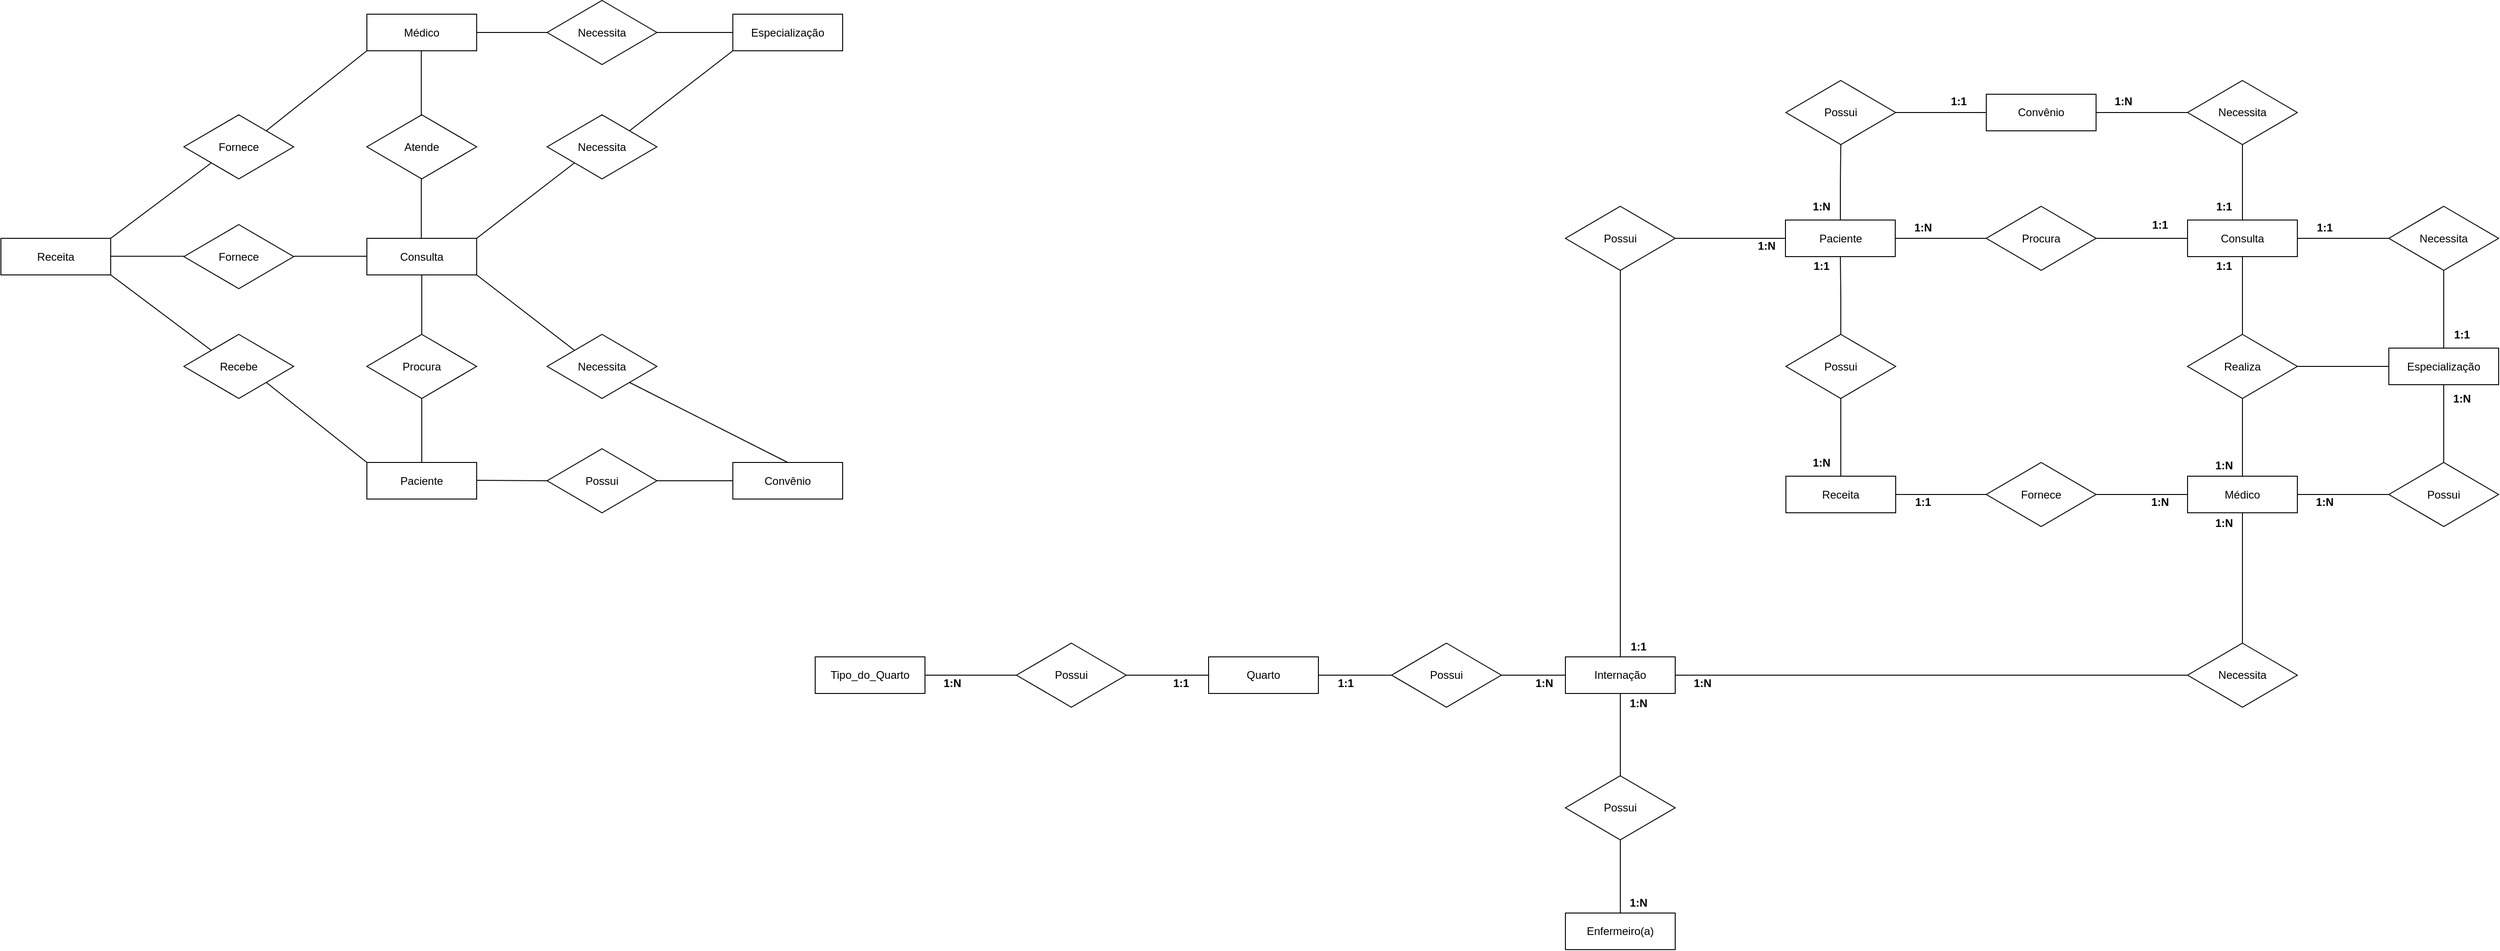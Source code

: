 <mxfile version="24.4.8" type="github">
  <diagram id="C5RBs43oDa-KdzZeNtuy" name="Page-1">
    <mxGraphModel dx="3098" dy="1444" grid="1" gridSize="10" guides="1" tooltips="1" connect="1" arrows="0" fold="1" page="1" pageScale="1" pageWidth="827" pageHeight="1169" math="0" shadow="0">
      <root>
        <mxCell id="WIyWlLk6GJQsqaUBKTNV-0" />
        <mxCell id="WIyWlLk6GJQsqaUBKTNV-1" parent="WIyWlLk6GJQsqaUBKTNV-0" />
        <mxCell id="VRcdZGzrIykz-bCl830E-0" value="Consulta" style="rounded=0;whiteSpace=wrap;html=1;" parent="WIyWlLk6GJQsqaUBKTNV-1" vertex="1">
          <mxGeometry x="-430" y="542.5" width="120" height="40" as="geometry" />
        </mxCell>
        <mxCell id="VRcdZGzrIykz-bCl830E-1" value="Médico" style="rounded=0;whiteSpace=wrap;html=1;" parent="WIyWlLk6GJQsqaUBKTNV-1" vertex="1">
          <mxGeometry x="-430" y="297.5" width="120" height="40" as="geometry" />
        </mxCell>
        <mxCell id="VRcdZGzrIykz-bCl830E-2" value="Receita" style="rounded=0;whiteSpace=wrap;html=1;" parent="WIyWlLk6GJQsqaUBKTNV-1" vertex="1">
          <mxGeometry x="-830" y="542.5" width="120" height="40" as="geometry" />
        </mxCell>
        <mxCell id="VRcdZGzrIykz-bCl830E-3" value="Paciente" style="rounded=0;whiteSpace=wrap;html=1;" parent="WIyWlLk6GJQsqaUBKTNV-1" vertex="1">
          <mxGeometry x="-430" y="787.5" width="120" height="40" as="geometry" />
        </mxCell>
        <mxCell id="VRcdZGzrIykz-bCl830E-4" value="Convênio" style="rounded=0;whiteSpace=wrap;html=1;" parent="WIyWlLk6GJQsqaUBKTNV-1" vertex="1">
          <mxGeometry x="-30" y="787.5" width="120" height="40" as="geometry" />
        </mxCell>
        <mxCell id="VRcdZGzrIykz-bCl830E-5" value="Especialização" style="rounded=0;whiteSpace=wrap;html=1;" parent="WIyWlLk6GJQsqaUBKTNV-1" vertex="1">
          <mxGeometry x="-30" y="297.5" width="120" height="40" as="geometry" />
        </mxCell>
        <mxCell id="VRcdZGzrIykz-bCl830E-7" value="Atende" style="rhombus;whiteSpace=wrap;html=1;" parent="WIyWlLk6GJQsqaUBKTNV-1" vertex="1">
          <mxGeometry x="-430" y="407.5" width="120" height="70" as="geometry" />
        </mxCell>
        <mxCell id="VRcdZGzrIykz-bCl830E-9" value="Fornece" style="rhombus;whiteSpace=wrap;html=1;" parent="WIyWlLk6GJQsqaUBKTNV-1" vertex="1">
          <mxGeometry x="-630" y="527.5" width="120" height="70" as="geometry" />
        </mxCell>
        <mxCell id="VRcdZGzrIykz-bCl830E-10" value="Procura" style="rhombus;whiteSpace=wrap;html=1;" parent="WIyWlLk6GJQsqaUBKTNV-1" vertex="1">
          <mxGeometry x="-430" y="647.5" width="120" height="70" as="geometry" />
        </mxCell>
        <mxCell id="VRcdZGzrIykz-bCl830E-11" value="Necessita" style="rhombus;whiteSpace=wrap;html=1;" parent="WIyWlLk6GJQsqaUBKTNV-1" vertex="1">
          <mxGeometry x="-233" y="407.5" width="120" height="70" as="geometry" />
        </mxCell>
        <mxCell id="VRcdZGzrIykz-bCl830E-12" value="Possui" style="rhombus;whiteSpace=wrap;html=1;" parent="WIyWlLk6GJQsqaUBKTNV-1" vertex="1">
          <mxGeometry x="-233" y="772.5" width="120" height="70" as="geometry" />
        </mxCell>
        <mxCell id="VRcdZGzrIykz-bCl830E-23" value="" style="endArrow=none;html=1;rounded=0;exitX=0;exitY=0.5;exitDx=0;exitDy=0;entryX=1;entryY=0.5;entryDx=0;entryDy=0;" parent="WIyWlLk6GJQsqaUBKTNV-1" source="VRcdZGzrIykz-bCl830E-4" target="VRcdZGzrIykz-bCl830E-12" edge="1">
          <mxGeometry width="50" height="50" relative="1" as="geometry">
            <mxPoint x="-420" y="607.5" as="sourcePoint" />
            <mxPoint x="-370" y="557.5" as="targetPoint" />
          </mxGeometry>
        </mxCell>
        <mxCell id="VRcdZGzrIykz-bCl830E-24" value="" style="endArrow=none;html=1;rounded=0;entryX=0;entryY=0.5;entryDx=0;entryDy=0;" parent="WIyWlLk6GJQsqaUBKTNV-1" target="VRcdZGzrIykz-bCl830E-12" edge="1">
          <mxGeometry width="50" height="50" relative="1" as="geometry">
            <mxPoint x="-310" y="807" as="sourcePoint" />
            <mxPoint x="-230" y="807" as="targetPoint" />
          </mxGeometry>
        </mxCell>
        <mxCell id="VRcdZGzrIykz-bCl830E-27" value="" style="endArrow=none;html=1;rounded=0;entryX=0.5;entryY=1;entryDx=0;entryDy=0;exitX=0.5;exitY=0;exitDx=0;exitDy=0;" parent="WIyWlLk6GJQsqaUBKTNV-1" source="VRcdZGzrIykz-bCl830E-3" target="VRcdZGzrIykz-bCl830E-10" edge="1">
          <mxGeometry width="50" height="50" relative="1" as="geometry">
            <mxPoint x="-300" y="817.5" as="sourcePoint" />
            <mxPoint x="-220" y="817.5" as="targetPoint" />
          </mxGeometry>
        </mxCell>
        <mxCell id="VRcdZGzrIykz-bCl830E-28" value="" style="endArrow=none;html=1;rounded=0;entryX=0.5;entryY=1;entryDx=0;entryDy=0;exitX=0.5;exitY=0;exitDx=0;exitDy=0;" parent="WIyWlLk6GJQsqaUBKTNV-1" source="VRcdZGzrIykz-bCl830E-10" target="VRcdZGzrIykz-bCl830E-0" edge="1">
          <mxGeometry width="50" height="50" relative="1" as="geometry">
            <mxPoint x="-360" y="797.5" as="sourcePoint" />
            <mxPoint x="-360" y="727.5" as="targetPoint" />
          </mxGeometry>
        </mxCell>
        <mxCell id="VRcdZGzrIykz-bCl830E-29" value="" style="endArrow=none;html=1;rounded=0;entryX=0.5;entryY=1;entryDx=0;entryDy=0;exitX=0.5;exitY=0;exitDx=0;exitDy=0;" parent="WIyWlLk6GJQsqaUBKTNV-1" edge="1">
          <mxGeometry width="50" height="50" relative="1" as="geometry">
            <mxPoint x="-370.53" y="542.5" as="sourcePoint" />
            <mxPoint x="-370.53" y="477.5" as="targetPoint" />
          </mxGeometry>
        </mxCell>
        <mxCell id="VRcdZGzrIykz-bCl830E-30" value="" style="endArrow=none;html=1;rounded=0;entryX=0.5;entryY=1;entryDx=0;entryDy=0;exitX=0.5;exitY=0;exitDx=0;exitDy=0;" parent="WIyWlLk6GJQsqaUBKTNV-1" edge="1">
          <mxGeometry width="50" height="50" relative="1" as="geometry">
            <mxPoint x="-370.53" y="407.5" as="sourcePoint" />
            <mxPoint x="-370.53" y="337.5" as="targetPoint" />
          </mxGeometry>
        </mxCell>
        <mxCell id="VRcdZGzrIykz-bCl830E-32" value="" style="endArrow=none;html=1;rounded=0;entryX=0;entryY=1;entryDx=0;entryDy=0;exitX=1;exitY=0;exitDx=0;exitDy=0;" parent="WIyWlLk6GJQsqaUBKTNV-1" source="VRcdZGzrIykz-bCl830E-0" target="VRcdZGzrIykz-bCl830E-11" edge="1">
          <mxGeometry width="50" height="50" relative="1" as="geometry">
            <mxPoint x="-310" y="561.97" as="sourcePoint" />
            <mxPoint x="-230" y="561.97" as="targetPoint" />
          </mxGeometry>
        </mxCell>
        <mxCell id="VRcdZGzrIykz-bCl830E-35" value="" style="endArrow=none;html=1;rounded=0;exitX=1;exitY=0;exitDx=0;exitDy=0;entryX=0;entryY=1;entryDx=0;entryDy=0;" parent="WIyWlLk6GJQsqaUBKTNV-1" source="VRcdZGzrIykz-bCl830E-11" target="VRcdZGzrIykz-bCl830E-5" edge="1">
          <mxGeometry width="50" height="50" relative="1" as="geometry">
            <mxPoint x="-110" y="561.97" as="sourcePoint" />
            <mxPoint x="-30" y="561.97" as="targetPoint" />
          </mxGeometry>
        </mxCell>
        <mxCell id="VRcdZGzrIykz-bCl830E-37" value="" style="endArrow=none;html=1;rounded=0;entryX=0;entryY=0.5;entryDx=0;entryDy=0;exitX=1;exitY=0.5;exitDx=0;exitDy=0;" parent="WIyWlLk6GJQsqaUBKTNV-1" edge="1">
          <mxGeometry width="50" height="50" relative="1" as="geometry">
            <mxPoint x="-510" y="562.07" as="sourcePoint" />
            <mxPoint x="-430" y="562.07" as="targetPoint" />
          </mxGeometry>
        </mxCell>
        <mxCell id="VRcdZGzrIykz-bCl830E-38" value="" style="endArrow=none;html=1;rounded=0;exitX=1;exitY=0.5;exitDx=0;exitDy=0;entryX=0;entryY=0.5;entryDx=0;entryDy=0;" parent="WIyWlLk6GJQsqaUBKTNV-1" edge="1">
          <mxGeometry width="50" height="50" relative="1" as="geometry">
            <mxPoint x="-710" y="562.07" as="sourcePoint" />
            <mxPoint x="-630" y="562.07" as="targetPoint" />
          </mxGeometry>
        </mxCell>
        <mxCell id="VRcdZGzrIykz-bCl830E-39" value="Necessita" style="rhombus;whiteSpace=wrap;html=1;" parent="WIyWlLk6GJQsqaUBKTNV-1" vertex="1">
          <mxGeometry x="-233" y="282.5" width="120" height="70" as="geometry" />
        </mxCell>
        <mxCell id="VRcdZGzrIykz-bCl830E-40" value="" style="endArrow=none;html=1;rounded=0;entryX=1;entryY=0.5;entryDx=0;entryDy=0;exitX=0;exitY=0.5;exitDx=0;exitDy=0;" parent="WIyWlLk6GJQsqaUBKTNV-1" source="VRcdZGzrIykz-bCl830E-39" target="VRcdZGzrIykz-bCl830E-1" edge="1">
          <mxGeometry width="50" height="50" relative="1" as="geometry">
            <mxPoint x="-280" y="417.5" as="sourcePoint" />
            <mxPoint x="-230" y="367.5" as="targetPoint" />
          </mxGeometry>
        </mxCell>
        <mxCell id="VRcdZGzrIykz-bCl830E-41" value="" style="endArrow=none;html=1;rounded=0;entryX=1;entryY=0.5;entryDx=0;entryDy=0;exitX=0;exitY=0.5;exitDx=0;exitDy=0;" parent="WIyWlLk6GJQsqaUBKTNV-1" source="VRcdZGzrIykz-bCl830E-5" target="VRcdZGzrIykz-bCl830E-39" edge="1">
          <mxGeometry width="50" height="50" relative="1" as="geometry">
            <mxPoint x="-60" y="562.5" as="sourcePoint" />
            <mxPoint x="-140" y="457.5" as="targetPoint" />
          </mxGeometry>
        </mxCell>
        <mxCell id="VRcdZGzrIykz-bCl830E-43" value="Recebe" style="rhombus;whiteSpace=wrap;html=1;" parent="WIyWlLk6GJQsqaUBKTNV-1" vertex="1">
          <mxGeometry x="-630" y="647.5" width="120" height="70" as="geometry" />
        </mxCell>
        <mxCell id="VRcdZGzrIykz-bCl830E-44" value="" style="endArrow=none;html=1;rounded=0;exitX=0;exitY=0;exitDx=0;exitDy=0;entryX=1;entryY=1;entryDx=0;entryDy=0;" parent="WIyWlLk6GJQsqaUBKTNV-1" source="VRcdZGzrIykz-bCl830E-43" target="VRcdZGzrIykz-bCl830E-2" edge="1">
          <mxGeometry width="50" height="50" relative="1" as="geometry">
            <mxPoint x="-640" y="675.5" as="sourcePoint" />
            <mxPoint x="-770" y="582.5" as="targetPoint" />
          </mxGeometry>
        </mxCell>
        <mxCell id="VRcdZGzrIykz-bCl830E-45" value="" style="endArrow=none;html=1;rounded=0;entryX=1;entryY=1;entryDx=0;entryDy=0;exitX=0;exitY=0;exitDx=0;exitDy=0;" parent="WIyWlLk6GJQsqaUBKTNV-1" source="VRcdZGzrIykz-bCl830E-3" target="VRcdZGzrIykz-bCl830E-43" edge="1">
          <mxGeometry width="50" height="50" relative="1" as="geometry">
            <mxPoint x="-420" y="787.5" as="sourcePoint" />
            <mxPoint x="-590" y="704.5" as="targetPoint" />
          </mxGeometry>
        </mxCell>
        <mxCell id="VRcdZGzrIykz-bCl830E-52" value="Fornece" style="rhombus;whiteSpace=wrap;html=1;" parent="WIyWlLk6GJQsqaUBKTNV-1" vertex="1">
          <mxGeometry x="-630" y="407.5" width="120" height="70" as="geometry" />
        </mxCell>
        <mxCell id="VRcdZGzrIykz-bCl830E-54" value="Necessita" style="rhombus;whiteSpace=wrap;html=1;" parent="WIyWlLk6GJQsqaUBKTNV-1" vertex="1">
          <mxGeometry x="-233" y="647.5" width="120" height="70" as="geometry" />
        </mxCell>
        <mxCell id="VRcdZGzrIykz-bCl830E-55" value="" style="endArrow=none;html=1;rounded=0;entryX=1;entryY=1;entryDx=0;entryDy=0;exitX=0;exitY=0;exitDx=0;exitDy=0;" parent="WIyWlLk6GJQsqaUBKTNV-1" source="VRcdZGzrIykz-bCl830E-54" target="VRcdZGzrIykz-bCl830E-0" edge="1">
          <mxGeometry width="50" height="50" relative="1" as="geometry">
            <mxPoint x="-420" y="647.5" as="sourcePoint" />
            <mxPoint x="-370" y="597.5" as="targetPoint" />
          </mxGeometry>
        </mxCell>
        <mxCell id="VRcdZGzrIykz-bCl830E-56" value="" style="endArrow=none;html=1;rounded=0;entryX=1;entryY=1;entryDx=0;entryDy=0;exitX=0.5;exitY=0;exitDx=0;exitDy=0;" parent="WIyWlLk6GJQsqaUBKTNV-1" source="VRcdZGzrIykz-bCl830E-4" target="VRcdZGzrIykz-bCl830E-54" edge="1">
          <mxGeometry width="50" height="50" relative="1" as="geometry">
            <mxPoint x="-23" y="772.5" as="sourcePoint" />
            <mxPoint x="-130" y="689.5" as="targetPoint" />
          </mxGeometry>
        </mxCell>
        <mxCell id="VRcdZGzrIykz-bCl830E-57" value="" style="endArrow=none;html=1;rounded=0;entryX=0;entryY=1;entryDx=0;entryDy=0;exitX=1;exitY=0;exitDx=0;exitDy=0;" parent="WIyWlLk6GJQsqaUBKTNV-1" source="VRcdZGzrIykz-bCl830E-2" target="VRcdZGzrIykz-bCl830E-52" edge="1">
          <mxGeometry width="50" height="50" relative="1" as="geometry">
            <mxPoint x="-420" y="547.5" as="sourcePoint" />
            <mxPoint x="-370" y="497.5" as="targetPoint" />
          </mxGeometry>
        </mxCell>
        <mxCell id="VRcdZGzrIykz-bCl830E-58" value="" style="endArrow=none;html=1;rounded=0;entryX=0;entryY=1;entryDx=0;entryDy=0;exitX=1;exitY=0;exitDx=0;exitDy=0;" parent="WIyWlLk6GJQsqaUBKTNV-1" source="VRcdZGzrIykz-bCl830E-52" target="VRcdZGzrIykz-bCl830E-1" edge="1">
          <mxGeometry width="50" height="50" relative="1" as="geometry">
            <mxPoint x="-420" y="547.5" as="sourcePoint" />
            <mxPoint x="-370" y="497.5" as="targetPoint" />
          </mxGeometry>
        </mxCell>
        <mxCell id="s0CD7jwfxF-7KGbpr1Eo-34" style="edgeStyle=orthogonalEdgeStyle;rounded=0;orthogonalLoop=1;jettySize=auto;html=1;exitX=0;exitY=0.5;exitDx=0;exitDy=0;entryX=1;entryY=0.5;entryDx=0;entryDy=0;endArrow=none;endFill=0;" edge="1" parent="WIyWlLk6GJQsqaUBKTNV-1" source="s0CD7jwfxF-7KGbpr1Eo-0" target="s0CD7jwfxF-7KGbpr1Eo-7">
          <mxGeometry relative="1" as="geometry" />
        </mxCell>
        <mxCell id="s0CD7jwfxF-7KGbpr1Eo-36" style="edgeStyle=orthogonalEdgeStyle;rounded=0;orthogonalLoop=1;jettySize=auto;html=1;exitX=0.5;exitY=1;exitDx=0;exitDy=0;entryX=0.5;entryY=0;entryDx=0;entryDy=0;endArrow=none;endFill=0;" edge="1" parent="WIyWlLk6GJQsqaUBKTNV-1" source="s0CD7jwfxF-7KGbpr1Eo-0" target="s0CD7jwfxF-7KGbpr1Eo-1">
          <mxGeometry relative="1" as="geometry" />
        </mxCell>
        <mxCell id="s0CD7jwfxF-7KGbpr1Eo-0" value="Consulta" style="rounded=0;whiteSpace=wrap;html=1;" vertex="1" parent="WIyWlLk6GJQsqaUBKTNV-1">
          <mxGeometry x="1560" y="522.5" width="120" height="40" as="geometry" />
        </mxCell>
        <mxCell id="s0CD7jwfxF-7KGbpr1Eo-24" style="edgeStyle=orthogonalEdgeStyle;rounded=0;orthogonalLoop=1;jettySize=auto;html=1;exitX=1;exitY=0.5;exitDx=0;exitDy=0;entryX=0;entryY=0.5;entryDx=0;entryDy=0;endArrow=none;endFill=0;" edge="1" parent="WIyWlLk6GJQsqaUBKTNV-1" source="s0CD7jwfxF-7KGbpr1Eo-1" target="s0CD7jwfxF-7KGbpr1Eo-10">
          <mxGeometry relative="1" as="geometry" />
        </mxCell>
        <mxCell id="s0CD7jwfxF-7KGbpr1Eo-37" style="edgeStyle=orthogonalEdgeStyle;rounded=0;orthogonalLoop=1;jettySize=auto;html=1;exitX=0.5;exitY=1;exitDx=0;exitDy=0;entryX=0.5;entryY=0;entryDx=0;entryDy=0;endArrow=none;endFill=0;" edge="1" parent="WIyWlLk6GJQsqaUBKTNV-1" source="s0CD7jwfxF-7KGbpr1Eo-1" target="s0CD7jwfxF-7KGbpr1Eo-8">
          <mxGeometry relative="1" as="geometry" />
        </mxCell>
        <mxCell id="s0CD7jwfxF-7KGbpr1Eo-1" value="Realiza" style="rhombus;whiteSpace=wrap;html=1;" vertex="1" parent="WIyWlLk6GJQsqaUBKTNV-1">
          <mxGeometry x="1560" y="647.5" width="120" height="70" as="geometry" />
        </mxCell>
        <mxCell id="s0CD7jwfxF-7KGbpr1Eo-29" style="edgeStyle=orthogonalEdgeStyle;rounded=0;orthogonalLoop=1;jettySize=auto;html=1;exitX=0.5;exitY=0;exitDx=0;exitDy=0;entryX=0.5;entryY=1;entryDx=0;entryDy=0;endArrow=none;endFill=0;" edge="1" parent="WIyWlLk6GJQsqaUBKTNV-1" source="s0CD7jwfxF-7KGbpr1Eo-2" target="s0CD7jwfxF-7KGbpr1Eo-5">
          <mxGeometry relative="1" as="geometry" />
        </mxCell>
        <mxCell id="s0CD7jwfxF-7KGbpr1Eo-2" value="Paciente" style="rounded=0;whiteSpace=wrap;html=1;" vertex="1" parent="WIyWlLk6GJQsqaUBKTNV-1">
          <mxGeometry x="1120.5" y="522.5" width="120" height="40" as="geometry" />
        </mxCell>
        <mxCell id="s0CD7jwfxF-7KGbpr1Eo-31" style="edgeStyle=orthogonalEdgeStyle;rounded=0;orthogonalLoop=1;jettySize=auto;html=1;exitX=1;exitY=0.5;exitDx=0;exitDy=0;entryX=0;entryY=0.5;entryDx=0;entryDy=0;endArrow=none;endFill=0;" edge="1" parent="WIyWlLk6GJQsqaUBKTNV-1" source="s0CD7jwfxF-7KGbpr1Eo-4" target="s0CD7jwfxF-7KGbpr1Eo-14">
          <mxGeometry relative="1" as="geometry" />
        </mxCell>
        <mxCell id="s0CD7jwfxF-7KGbpr1Eo-4" value="Convênio" style="rounded=0;whiteSpace=wrap;html=1;" vertex="1" parent="WIyWlLk6GJQsqaUBKTNV-1">
          <mxGeometry x="1340" y="385" width="120" height="40" as="geometry" />
        </mxCell>
        <mxCell id="s0CD7jwfxF-7KGbpr1Eo-30" style="edgeStyle=orthogonalEdgeStyle;rounded=0;orthogonalLoop=1;jettySize=auto;html=1;exitX=1;exitY=0.5;exitDx=0;exitDy=0;entryX=0;entryY=0.5;entryDx=0;entryDy=0;endArrow=none;endFill=0;" edge="1" parent="WIyWlLk6GJQsqaUBKTNV-1" source="s0CD7jwfxF-7KGbpr1Eo-5" target="s0CD7jwfxF-7KGbpr1Eo-4">
          <mxGeometry relative="1" as="geometry" />
        </mxCell>
        <mxCell id="s0CD7jwfxF-7KGbpr1Eo-5" value="Possui" style="rhombus;whiteSpace=wrap;html=1;" vertex="1" parent="WIyWlLk6GJQsqaUBKTNV-1">
          <mxGeometry x="1121" y="370" width="120" height="70" as="geometry" />
        </mxCell>
        <mxCell id="s0CD7jwfxF-7KGbpr1Eo-27" style="edgeStyle=orthogonalEdgeStyle;rounded=0;orthogonalLoop=1;jettySize=auto;html=1;exitX=0.5;exitY=0;exitDx=0;exitDy=0;entryX=0.5;entryY=1;entryDx=0;entryDy=0;endArrow=none;endFill=0;" edge="1" parent="WIyWlLk6GJQsqaUBKTNV-1" source="s0CD7jwfxF-7KGbpr1Eo-6" target="s0CD7jwfxF-7KGbpr1Eo-9">
          <mxGeometry relative="1" as="geometry" />
        </mxCell>
        <mxCell id="s0CD7jwfxF-7KGbpr1Eo-6" value="Receita" style="rounded=0;whiteSpace=wrap;html=1;" vertex="1" parent="WIyWlLk6GJQsqaUBKTNV-1">
          <mxGeometry x="1121" y="802.5" width="120" height="40" as="geometry" />
        </mxCell>
        <mxCell id="s0CD7jwfxF-7KGbpr1Eo-35" style="edgeStyle=orthogonalEdgeStyle;rounded=0;orthogonalLoop=1;jettySize=auto;html=1;exitX=0;exitY=0.5;exitDx=0;exitDy=0;entryX=1;entryY=0.5;entryDx=0;entryDy=0;endArrow=none;endFill=0;" edge="1" parent="WIyWlLk6GJQsqaUBKTNV-1" source="s0CD7jwfxF-7KGbpr1Eo-7" target="s0CD7jwfxF-7KGbpr1Eo-2">
          <mxGeometry relative="1" as="geometry" />
        </mxCell>
        <mxCell id="s0CD7jwfxF-7KGbpr1Eo-7" value="Procura" style="rhombus;whiteSpace=wrap;html=1;" vertex="1" parent="WIyWlLk6GJQsqaUBKTNV-1">
          <mxGeometry x="1340" y="507.5" width="120" height="70" as="geometry" />
        </mxCell>
        <mxCell id="s0CD7jwfxF-7KGbpr1Eo-23" style="edgeStyle=orthogonalEdgeStyle;rounded=0;orthogonalLoop=1;jettySize=auto;html=1;exitX=1;exitY=0.5;exitDx=0;exitDy=0;endArrow=none;endFill=0;" edge="1" parent="WIyWlLk6GJQsqaUBKTNV-1" source="s0CD7jwfxF-7KGbpr1Eo-8" target="s0CD7jwfxF-7KGbpr1Eo-11">
          <mxGeometry relative="1" as="geometry" />
        </mxCell>
        <mxCell id="s0CD7jwfxF-7KGbpr1Eo-8" value="Médico" style="rounded=0;whiteSpace=wrap;html=1;" vertex="1" parent="WIyWlLk6GJQsqaUBKTNV-1">
          <mxGeometry x="1560" y="802.5" width="120" height="40" as="geometry" />
        </mxCell>
        <mxCell id="s0CD7jwfxF-7KGbpr1Eo-28" style="edgeStyle=orthogonalEdgeStyle;rounded=0;orthogonalLoop=1;jettySize=auto;html=1;exitX=0.5;exitY=0;exitDx=0;exitDy=0;entryX=0.5;entryY=1;entryDx=0;entryDy=0;endArrow=none;endFill=0;" edge="1" parent="WIyWlLk6GJQsqaUBKTNV-1" source="s0CD7jwfxF-7KGbpr1Eo-9" target="s0CD7jwfxF-7KGbpr1Eo-2">
          <mxGeometry relative="1" as="geometry" />
        </mxCell>
        <mxCell id="s0CD7jwfxF-7KGbpr1Eo-9" value="Possui" style="rhombus;whiteSpace=wrap;html=1;" vertex="1" parent="WIyWlLk6GJQsqaUBKTNV-1">
          <mxGeometry x="1121" y="647.5" width="120" height="70" as="geometry" />
        </mxCell>
        <mxCell id="s0CD7jwfxF-7KGbpr1Eo-38" style="edgeStyle=orthogonalEdgeStyle;rounded=0;orthogonalLoop=1;jettySize=auto;html=1;exitX=0.5;exitY=1;exitDx=0;exitDy=0;endArrow=none;endFill=0;" edge="1" parent="WIyWlLk6GJQsqaUBKTNV-1" source="s0CD7jwfxF-7KGbpr1Eo-10" target="s0CD7jwfxF-7KGbpr1Eo-11">
          <mxGeometry relative="1" as="geometry" />
        </mxCell>
        <mxCell id="s0CD7jwfxF-7KGbpr1Eo-10" value="Especialização" style="rounded=0;whiteSpace=wrap;html=1;" vertex="1" parent="WIyWlLk6GJQsqaUBKTNV-1">
          <mxGeometry x="1780" y="662.5" width="120" height="40" as="geometry" />
        </mxCell>
        <mxCell id="s0CD7jwfxF-7KGbpr1Eo-11" value="Possui" style="rhombus;whiteSpace=wrap;html=1;" vertex="1" parent="WIyWlLk6GJQsqaUBKTNV-1">
          <mxGeometry x="1780" y="787.5" width="120" height="70" as="geometry" />
        </mxCell>
        <mxCell id="s0CD7jwfxF-7KGbpr1Eo-12" value="Fornece" style="rhombus;whiteSpace=wrap;html=1;" vertex="1" parent="WIyWlLk6GJQsqaUBKTNV-1">
          <mxGeometry x="1340" y="787.5" width="120" height="70" as="geometry" />
        </mxCell>
        <mxCell id="s0CD7jwfxF-7KGbpr1Eo-39" style="edgeStyle=orthogonalEdgeStyle;rounded=0;orthogonalLoop=1;jettySize=auto;html=1;exitX=0.5;exitY=1;exitDx=0;exitDy=0;entryX=0.5;entryY=0;entryDx=0;entryDy=0;endArrow=none;endFill=0;" edge="1" parent="WIyWlLk6GJQsqaUBKTNV-1" source="s0CD7jwfxF-7KGbpr1Eo-13" target="s0CD7jwfxF-7KGbpr1Eo-10">
          <mxGeometry relative="1" as="geometry" />
        </mxCell>
        <mxCell id="s0CD7jwfxF-7KGbpr1Eo-40" style="edgeStyle=orthogonalEdgeStyle;rounded=0;orthogonalLoop=1;jettySize=auto;html=1;exitX=0;exitY=0.5;exitDx=0;exitDy=0;entryX=1;entryY=0.5;entryDx=0;entryDy=0;endArrow=none;endFill=0;" edge="1" parent="WIyWlLk6GJQsqaUBKTNV-1" source="s0CD7jwfxF-7KGbpr1Eo-13" target="s0CD7jwfxF-7KGbpr1Eo-0">
          <mxGeometry relative="1" as="geometry" />
        </mxCell>
        <mxCell id="s0CD7jwfxF-7KGbpr1Eo-13" value="Necessita" style="rhombus;whiteSpace=wrap;html=1;" vertex="1" parent="WIyWlLk6GJQsqaUBKTNV-1">
          <mxGeometry x="1780" y="507.5" width="120" height="70" as="geometry" />
        </mxCell>
        <mxCell id="s0CD7jwfxF-7KGbpr1Eo-32" style="edgeStyle=orthogonalEdgeStyle;rounded=0;orthogonalLoop=1;jettySize=auto;html=1;exitX=0.5;exitY=1;exitDx=0;exitDy=0;entryX=0.5;entryY=0;entryDx=0;entryDy=0;endArrow=none;endFill=0;" edge="1" parent="WIyWlLk6GJQsqaUBKTNV-1" source="s0CD7jwfxF-7KGbpr1Eo-14" target="s0CD7jwfxF-7KGbpr1Eo-0">
          <mxGeometry relative="1" as="geometry" />
        </mxCell>
        <mxCell id="s0CD7jwfxF-7KGbpr1Eo-14" value="Necessita" style="rhombus;whiteSpace=wrap;html=1;" vertex="1" parent="WIyWlLk6GJQsqaUBKTNV-1">
          <mxGeometry x="1560" y="370" width="120" height="70" as="geometry" />
        </mxCell>
        <mxCell id="s0CD7jwfxF-7KGbpr1Eo-15" value="" style="endArrow=none;html=1;rounded=0;exitX=1;exitY=0.5;exitDx=0;exitDy=0;entryX=0;entryY=0.5;entryDx=0;entryDy=0;" edge="1" parent="WIyWlLk6GJQsqaUBKTNV-1" source="s0CD7jwfxF-7KGbpr1Eo-6" target="s0CD7jwfxF-7KGbpr1Eo-12">
          <mxGeometry width="50" height="50" relative="1" as="geometry">
            <mxPoint x="1155.5" y="1040" as="sourcePoint" />
            <mxPoint x="1205.5" y="990" as="targetPoint" />
          </mxGeometry>
        </mxCell>
        <mxCell id="s0CD7jwfxF-7KGbpr1Eo-16" value="" style="endArrow=none;html=1;rounded=0;entryX=1;entryY=0.5;entryDx=0;entryDy=0;exitX=0;exitY=0.5;exitDx=0;exitDy=0;" edge="1" parent="WIyWlLk6GJQsqaUBKTNV-1" source="s0CD7jwfxF-7KGbpr1Eo-8" target="s0CD7jwfxF-7KGbpr1Eo-12">
          <mxGeometry width="50" height="50" relative="1" as="geometry">
            <mxPoint x="1165.5" y="1050" as="sourcePoint" />
            <mxPoint x="1215.5" y="1000" as="targetPoint" />
          </mxGeometry>
        </mxCell>
        <mxCell id="s0CD7jwfxF-7KGbpr1Eo-41" value="1:1" style="text;html=1;align=center;verticalAlign=middle;whiteSpace=wrap;rounded=0;fontStyle=1" vertex="1" parent="WIyWlLk6GJQsqaUBKTNV-1">
          <mxGeometry x="1500" y="512.5" width="60" height="30" as="geometry" />
        </mxCell>
        <mxCell id="s0CD7jwfxF-7KGbpr1Eo-42" value="1:N" style="text;html=1;align=center;verticalAlign=middle;whiteSpace=wrap;rounded=0;fontStyle=1" vertex="1" parent="WIyWlLk6GJQsqaUBKTNV-1">
          <mxGeometry x="1830" y="702.5" width="60" height="30" as="geometry" />
        </mxCell>
        <mxCell id="s0CD7jwfxF-7KGbpr1Eo-43" value="1:N" style="text;html=1;align=center;verticalAlign=middle;whiteSpace=wrap;rounded=0;fontStyle=1" vertex="1" parent="WIyWlLk6GJQsqaUBKTNV-1">
          <mxGeometry x="1680" y="820" width="60" height="22.5" as="geometry" />
        </mxCell>
        <mxCell id="s0CD7jwfxF-7KGbpr1Eo-44" value="1:1" style="text;html=1;align=center;verticalAlign=middle;whiteSpace=wrap;rounded=0;fontStyle=1" vertex="1" parent="WIyWlLk6GJQsqaUBKTNV-1">
          <mxGeometry x="1830" y="632.5" width="60" height="30" as="geometry" />
        </mxCell>
        <mxCell id="s0CD7jwfxF-7KGbpr1Eo-45" value="1:1" style="text;html=1;align=center;verticalAlign=middle;whiteSpace=wrap;rounded=0;fontStyle=1" vertex="1" parent="WIyWlLk6GJQsqaUBKTNV-1">
          <mxGeometry x="1680" y="520" width="60" height="22.5" as="geometry" />
        </mxCell>
        <mxCell id="s0CD7jwfxF-7KGbpr1Eo-46" value="1:N" style="text;html=1;align=center;verticalAlign=middle;whiteSpace=wrap;rounded=0;fontStyle=1" vertex="1" parent="WIyWlLk6GJQsqaUBKTNV-1">
          <mxGeometry x="1500" y="820" width="60" height="22.5" as="geometry" />
        </mxCell>
        <mxCell id="s0CD7jwfxF-7KGbpr1Eo-47" value="1:1" style="text;html=1;align=center;verticalAlign=middle;whiteSpace=wrap;rounded=0;fontStyle=1" vertex="1" parent="WIyWlLk6GJQsqaUBKTNV-1">
          <mxGeometry x="1241" y="816.25" width="60" height="30" as="geometry" />
        </mxCell>
        <mxCell id="s0CD7jwfxF-7KGbpr1Eo-48" value="1:N" style="text;html=1;align=center;verticalAlign=middle;whiteSpace=wrap;rounded=0;fontStyle=1" vertex="1" parent="WIyWlLk6GJQsqaUBKTNV-1">
          <mxGeometry x="1130" y="772.5" width="60" height="30" as="geometry" />
        </mxCell>
        <mxCell id="s0CD7jwfxF-7KGbpr1Eo-49" value="1:N" style="text;html=1;align=center;verticalAlign=middle;whiteSpace=wrap;rounded=0;fontStyle=1" vertex="1" parent="WIyWlLk6GJQsqaUBKTNV-1">
          <mxGeometry x="1570" y="780" width="60" height="22.5" as="geometry" />
        </mxCell>
        <mxCell id="s0CD7jwfxF-7KGbpr1Eo-50" value="1:1" style="text;html=1;align=center;verticalAlign=middle;whiteSpace=wrap;rounded=0;fontStyle=1" vertex="1" parent="WIyWlLk6GJQsqaUBKTNV-1">
          <mxGeometry x="1570" y="562" width="60" height="22.5" as="geometry" />
        </mxCell>
        <mxCell id="s0CD7jwfxF-7KGbpr1Eo-51" value="1:1" style="text;html=1;align=center;verticalAlign=middle;whiteSpace=wrap;rounded=0;fontStyle=1" vertex="1" parent="WIyWlLk6GJQsqaUBKTNV-1">
          <mxGeometry x="1130" y="558.25" width="60" height="30" as="geometry" />
        </mxCell>
        <mxCell id="s0CD7jwfxF-7KGbpr1Eo-52" value="1:N" style="text;html=1;align=center;verticalAlign=middle;whiteSpace=wrap;rounded=0;fontStyle=1" vertex="1" parent="WIyWlLk6GJQsqaUBKTNV-1">
          <mxGeometry x="1241" y="516.25" width="60" height="30" as="geometry" />
        </mxCell>
        <mxCell id="s0CD7jwfxF-7KGbpr1Eo-53" value="1:1" style="text;html=1;align=center;verticalAlign=middle;whiteSpace=wrap;rounded=0;fontStyle=1" vertex="1" parent="WIyWlLk6GJQsqaUBKTNV-1">
          <mxGeometry x="1280" y="377.5" width="60" height="30" as="geometry" />
        </mxCell>
        <mxCell id="s0CD7jwfxF-7KGbpr1Eo-54" value="1:N" style="text;html=1;align=center;verticalAlign=middle;whiteSpace=wrap;rounded=0;fontStyle=1" vertex="1" parent="WIyWlLk6GJQsqaUBKTNV-1">
          <mxGeometry x="1130" y="492.5" width="60" height="30" as="geometry" />
        </mxCell>
        <mxCell id="s0CD7jwfxF-7KGbpr1Eo-55" value="1:1" style="text;html=1;align=center;verticalAlign=middle;whiteSpace=wrap;rounded=0;fontStyle=1" vertex="1" parent="WIyWlLk6GJQsqaUBKTNV-1">
          <mxGeometry x="1570" y="492.5" width="60" height="30" as="geometry" />
        </mxCell>
        <mxCell id="s0CD7jwfxF-7KGbpr1Eo-56" value="1:N" style="text;html=1;align=center;verticalAlign=middle;whiteSpace=wrap;rounded=0;fontStyle=1" vertex="1" parent="WIyWlLk6GJQsqaUBKTNV-1">
          <mxGeometry x="1460" y="377.5" width="60" height="30" as="geometry" />
        </mxCell>
        <mxCell id="s0CD7jwfxF-7KGbpr1Eo-62" style="edgeStyle=orthogonalEdgeStyle;rounded=0;orthogonalLoop=1;jettySize=auto;html=1;exitX=1;exitY=0.5;exitDx=0;exitDy=0;entryX=0;entryY=0.5;entryDx=0;entryDy=0;endArrow=none;endFill=0;" edge="1" parent="WIyWlLk6GJQsqaUBKTNV-1" source="s0CD7jwfxF-7KGbpr1Eo-57" target="s0CD7jwfxF-7KGbpr1Eo-58">
          <mxGeometry relative="1" as="geometry" />
        </mxCell>
        <mxCell id="s0CD7jwfxF-7KGbpr1Eo-67" style="edgeStyle=orthogonalEdgeStyle;rounded=0;orthogonalLoop=1;jettySize=auto;html=1;exitX=0.5;exitY=0;exitDx=0;exitDy=0;entryX=0.5;entryY=1;entryDx=0;entryDy=0;endArrow=none;endFill=0;" edge="1" parent="WIyWlLk6GJQsqaUBKTNV-1" source="s0CD7jwfxF-7KGbpr1Eo-57" target="s0CD7jwfxF-7KGbpr1Eo-59">
          <mxGeometry relative="1" as="geometry" />
        </mxCell>
        <mxCell id="s0CD7jwfxF-7KGbpr1Eo-81" style="edgeStyle=orthogonalEdgeStyle;rounded=0;orthogonalLoop=1;jettySize=auto;html=1;exitX=0.5;exitY=1;exitDx=0;exitDy=0;entryX=0.5;entryY=0;entryDx=0;entryDy=0;endArrow=none;endFill=0;" edge="1" parent="WIyWlLk6GJQsqaUBKTNV-1" source="s0CD7jwfxF-7KGbpr1Eo-57" target="s0CD7jwfxF-7KGbpr1Eo-76">
          <mxGeometry relative="1" as="geometry" />
        </mxCell>
        <mxCell id="s0CD7jwfxF-7KGbpr1Eo-57" value="Internação" style="rounded=0;whiteSpace=wrap;html=1;" vertex="1" parent="WIyWlLk6GJQsqaUBKTNV-1">
          <mxGeometry x="880" y="1000" width="120" height="40" as="geometry" />
        </mxCell>
        <mxCell id="s0CD7jwfxF-7KGbpr1Eo-63" style="edgeStyle=orthogonalEdgeStyle;rounded=0;orthogonalLoop=1;jettySize=auto;html=1;exitX=0.5;exitY=0;exitDx=0;exitDy=0;entryX=0.5;entryY=1;entryDx=0;entryDy=0;endArrow=none;endFill=0;" edge="1" parent="WIyWlLk6GJQsqaUBKTNV-1" source="s0CD7jwfxF-7KGbpr1Eo-58" target="s0CD7jwfxF-7KGbpr1Eo-8">
          <mxGeometry relative="1" as="geometry" />
        </mxCell>
        <mxCell id="s0CD7jwfxF-7KGbpr1Eo-58" value="Necessita" style="rhombus;whiteSpace=wrap;html=1;" vertex="1" parent="WIyWlLk6GJQsqaUBKTNV-1">
          <mxGeometry x="1560" y="985" width="120" height="70" as="geometry" />
        </mxCell>
        <mxCell id="s0CD7jwfxF-7KGbpr1Eo-68" style="edgeStyle=orthogonalEdgeStyle;rounded=0;orthogonalLoop=1;jettySize=auto;html=1;exitX=1;exitY=0.5;exitDx=0;exitDy=0;entryX=0;entryY=0.5;entryDx=0;entryDy=0;endArrow=none;endFill=0;" edge="1" parent="WIyWlLk6GJQsqaUBKTNV-1" source="s0CD7jwfxF-7KGbpr1Eo-59" target="s0CD7jwfxF-7KGbpr1Eo-2">
          <mxGeometry relative="1" as="geometry" />
        </mxCell>
        <mxCell id="s0CD7jwfxF-7KGbpr1Eo-59" value="Possui" style="rhombus;whiteSpace=wrap;html=1;" vertex="1" parent="WIyWlLk6GJQsqaUBKTNV-1">
          <mxGeometry x="880" y="507.5" width="120" height="70" as="geometry" />
        </mxCell>
        <mxCell id="s0CD7jwfxF-7KGbpr1Eo-64" value="1:N" style="text;html=1;align=center;verticalAlign=middle;whiteSpace=wrap;rounded=0;fontStyle=1" vertex="1" parent="WIyWlLk6GJQsqaUBKTNV-1">
          <mxGeometry x="1570" y="842.5" width="60" height="22.5" as="geometry" />
        </mxCell>
        <mxCell id="s0CD7jwfxF-7KGbpr1Eo-65" value="1:N" style="text;html=1;align=center;verticalAlign=middle;whiteSpace=wrap;rounded=0;fontStyle=1" vertex="1" parent="WIyWlLk6GJQsqaUBKTNV-1">
          <mxGeometry x="1000" y="1017.5" width="60" height="22.5" as="geometry" />
        </mxCell>
        <mxCell id="s0CD7jwfxF-7KGbpr1Eo-69" value="1:1" style="text;html=1;align=center;verticalAlign=middle;whiteSpace=wrap;rounded=0;fontStyle=1" vertex="1" parent="WIyWlLk6GJQsqaUBKTNV-1">
          <mxGeometry x="930" y="977.5" width="60" height="22.5" as="geometry" />
        </mxCell>
        <mxCell id="s0CD7jwfxF-7KGbpr1Eo-70" value="1:N" style="text;html=1;align=center;verticalAlign=middle;whiteSpace=wrap;rounded=0;fontStyle=1" vertex="1" parent="WIyWlLk6GJQsqaUBKTNV-1">
          <mxGeometry x="1070" y="540" width="60" height="22.5" as="geometry" />
        </mxCell>
        <mxCell id="s0CD7jwfxF-7KGbpr1Eo-79" style="edgeStyle=orthogonalEdgeStyle;rounded=0;orthogonalLoop=1;jettySize=auto;html=1;exitX=1;exitY=0.5;exitDx=0;exitDy=0;entryX=0;entryY=0.5;entryDx=0;entryDy=0;endArrow=none;endFill=0;" edge="1" parent="WIyWlLk6GJQsqaUBKTNV-1" source="s0CD7jwfxF-7KGbpr1Eo-71" target="s0CD7jwfxF-7KGbpr1Eo-74">
          <mxGeometry relative="1" as="geometry" />
        </mxCell>
        <mxCell id="s0CD7jwfxF-7KGbpr1Eo-71" value="Quarto" style="rounded=0;whiteSpace=wrap;html=1;" vertex="1" parent="WIyWlLk6GJQsqaUBKTNV-1">
          <mxGeometry x="490" y="1000" width="120" height="40" as="geometry" />
        </mxCell>
        <mxCell id="s0CD7jwfxF-7KGbpr1Eo-72" value="Enfermeiro(a)" style="rounded=0;whiteSpace=wrap;html=1;" vertex="1" parent="WIyWlLk6GJQsqaUBKTNV-1">
          <mxGeometry x="880" y="1280" width="120" height="40" as="geometry" />
        </mxCell>
        <mxCell id="s0CD7jwfxF-7KGbpr1Eo-77" style="edgeStyle=orthogonalEdgeStyle;rounded=0;orthogonalLoop=1;jettySize=auto;html=1;exitX=1;exitY=0.5;exitDx=0;exitDy=0;entryX=0;entryY=0.5;entryDx=0;entryDy=0;endArrow=none;endFill=0;" edge="1" parent="WIyWlLk6GJQsqaUBKTNV-1" source="s0CD7jwfxF-7KGbpr1Eo-73" target="s0CD7jwfxF-7KGbpr1Eo-75">
          <mxGeometry relative="1" as="geometry" />
        </mxCell>
        <mxCell id="s0CD7jwfxF-7KGbpr1Eo-73" value="Tipo_do_Quarto" style="rounded=0;whiteSpace=wrap;html=1;" vertex="1" parent="WIyWlLk6GJQsqaUBKTNV-1">
          <mxGeometry x="60" y="1000" width="120" height="40" as="geometry" />
        </mxCell>
        <mxCell id="s0CD7jwfxF-7KGbpr1Eo-80" style="edgeStyle=orthogonalEdgeStyle;rounded=0;orthogonalLoop=1;jettySize=auto;html=1;exitX=1;exitY=0.5;exitDx=0;exitDy=0;entryX=0;entryY=0.5;entryDx=0;entryDy=0;endArrow=none;endFill=0;" edge="1" parent="WIyWlLk6GJQsqaUBKTNV-1" source="s0CD7jwfxF-7KGbpr1Eo-74" target="s0CD7jwfxF-7KGbpr1Eo-57">
          <mxGeometry relative="1" as="geometry" />
        </mxCell>
        <mxCell id="s0CD7jwfxF-7KGbpr1Eo-74" value="Possui" style="rhombus;whiteSpace=wrap;html=1;" vertex="1" parent="WIyWlLk6GJQsqaUBKTNV-1">
          <mxGeometry x="690" y="985" width="120" height="70" as="geometry" />
        </mxCell>
        <mxCell id="s0CD7jwfxF-7KGbpr1Eo-78" style="edgeStyle=orthogonalEdgeStyle;rounded=0;orthogonalLoop=1;jettySize=auto;html=1;exitX=1;exitY=0.5;exitDx=0;exitDy=0;entryX=0;entryY=0.5;entryDx=0;entryDy=0;endArrow=none;endFill=0;" edge="1" parent="WIyWlLk6GJQsqaUBKTNV-1" source="s0CD7jwfxF-7KGbpr1Eo-75" target="s0CD7jwfxF-7KGbpr1Eo-71">
          <mxGeometry relative="1" as="geometry" />
        </mxCell>
        <mxCell id="s0CD7jwfxF-7KGbpr1Eo-75" value="Possui" style="rhombus;whiteSpace=wrap;html=1;" vertex="1" parent="WIyWlLk6GJQsqaUBKTNV-1">
          <mxGeometry x="280" y="985" width="120" height="70" as="geometry" />
        </mxCell>
        <mxCell id="s0CD7jwfxF-7KGbpr1Eo-82" style="edgeStyle=orthogonalEdgeStyle;rounded=0;orthogonalLoop=1;jettySize=auto;html=1;exitX=0.5;exitY=1;exitDx=0;exitDy=0;entryX=0.5;entryY=0;entryDx=0;entryDy=0;endArrow=none;endFill=0;" edge="1" parent="WIyWlLk6GJQsqaUBKTNV-1" source="s0CD7jwfxF-7KGbpr1Eo-76" target="s0CD7jwfxF-7KGbpr1Eo-72">
          <mxGeometry relative="1" as="geometry" />
        </mxCell>
        <mxCell id="s0CD7jwfxF-7KGbpr1Eo-76" value="Possui" style="rhombus;whiteSpace=wrap;html=1;" vertex="1" parent="WIyWlLk6GJQsqaUBKTNV-1">
          <mxGeometry x="880" y="1130" width="120" height="70" as="geometry" />
        </mxCell>
        <mxCell id="s0CD7jwfxF-7KGbpr1Eo-83" value="1:N" style="text;html=1;align=center;verticalAlign=middle;whiteSpace=wrap;rounded=0;fontStyle=1" vertex="1" parent="WIyWlLk6GJQsqaUBKTNV-1">
          <mxGeometry x="930" y="1257.5" width="60" height="22.5" as="geometry" />
        </mxCell>
        <mxCell id="s0CD7jwfxF-7KGbpr1Eo-84" value="1:N" style="text;html=1;align=center;verticalAlign=middle;whiteSpace=wrap;rounded=0;fontStyle=1" vertex="1" parent="WIyWlLk6GJQsqaUBKTNV-1">
          <mxGeometry x="930" y="1040" width="60" height="22.5" as="geometry" />
        </mxCell>
        <mxCell id="s0CD7jwfxF-7KGbpr1Eo-85" value="1:1" style="text;html=1;align=center;verticalAlign=middle;whiteSpace=wrap;rounded=0;fontStyle=1" vertex="1" parent="WIyWlLk6GJQsqaUBKTNV-1">
          <mxGeometry x="610" y="1017.5" width="60" height="22.5" as="geometry" />
        </mxCell>
        <mxCell id="s0CD7jwfxF-7KGbpr1Eo-86" value="1:N" style="text;html=1;align=center;verticalAlign=middle;whiteSpace=wrap;rounded=0;fontStyle=1" vertex="1" parent="WIyWlLk6GJQsqaUBKTNV-1">
          <mxGeometry x="827" y="1017.5" width="60" height="22.5" as="geometry" />
        </mxCell>
        <mxCell id="s0CD7jwfxF-7KGbpr1Eo-87" value="1:N" style="text;html=1;align=center;verticalAlign=middle;whiteSpace=wrap;rounded=0;fontStyle=1" vertex="1" parent="WIyWlLk6GJQsqaUBKTNV-1">
          <mxGeometry x="180" y="1017.5" width="60" height="22.5" as="geometry" />
        </mxCell>
        <mxCell id="s0CD7jwfxF-7KGbpr1Eo-88" value="1:1" style="text;html=1;align=center;verticalAlign=middle;whiteSpace=wrap;rounded=0;fontStyle=1" vertex="1" parent="WIyWlLk6GJQsqaUBKTNV-1">
          <mxGeometry x="430" y="1017.5" width="60" height="22.5" as="geometry" />
        </mxCell>
      </root>
    </mxGraphModel>
  </diagram>
</mxfile>
